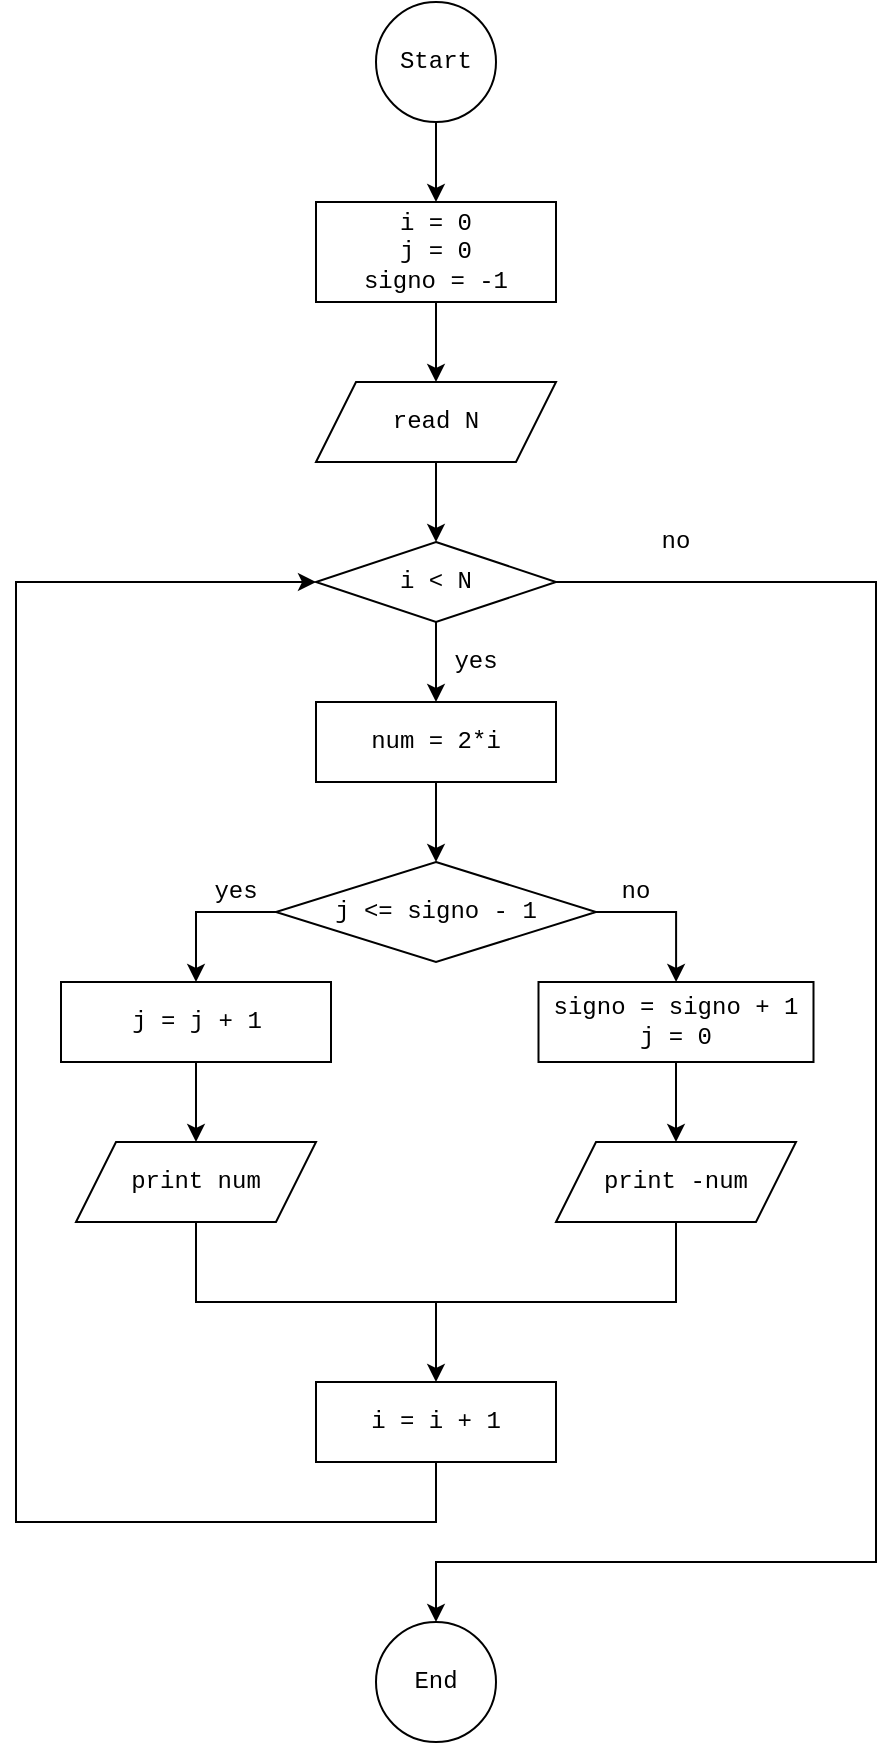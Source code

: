 <mxfile version="17.2.4" type="device"><diagram id="3iBPh0UeM5B4lw9O9ZRp" name="Página-1"><mxGraphModel dx="868" dy="553" grid="1" gridSize="10" guides="1" tooltips="1" connect="1" arrows="1" fold="1" page="1" pageScale="1" pageWidth="827" pageHeight="1169" math="0" shadow="0"><root><mxCell id="0"/><mxCell id="1" parent="0"/><mxCell id="nvZGiXqKE41O6gCBykSV-40" style="edgeStyle=orthogonalEdgeStyle;rounded=0;orthogonalLoop=1;jettySize=auto;html=1;exitX=0.5;exitY=1;exitDx=0;exitDy=0;entryX=0.5;entryY=0;entryDx=0;entryDy=0;endArrow=classic;endFill=1;" parent="1" source="QCJDYo9EbPZSCwsRFX2K-1" target="nvZGiXqKE41O6gCBykSV-28" edge="1"><mxGeometry relative="1" as="geometry"/></mxCell><mxCell id="QCJDYo9EbPZSCwsRFX2K-1" value="Start" style="ellipse;whiteSpace=wrap;html=1;aspect=fixed;fontFamily=Courier New;" parent="1" vertex="1"><mxGeometry x="370" y="130" width="60" height="60" as="geometry"/></mxCell><mxCell id="nvZGiXqKE41O6gCBykSV-19" style="edgeStyle=orthogonalEdgeStyle;rounded=0;orthogonalLoop=1;jettySize=auto;html=1;exitX=0.5;exitY=1;exitDx=0;exitDy=0;entryX=0.5;entryY=0;entryDx=0;entryDy=0;endArrow=classic;endFill=1;" parent="1" source="QCJDYo9EbPZSCwsRFX2K-4" target="dunzjwknVieshdpgVGPI-1" edge="1"><mxGeometry relative="1" as="geometry"><mxPoint x="400" y="400" as="targetPoint"/></mxGeometry></mxCell><mxCell id="QCJDYo9EbPZSCwsRFX2K-4" value="read N" style="shape=parallelogram;perimeter=parallelogramPerimeter;whiteSpace=wrap;html=1;fixedSize=1;fontFamily=Courier New;" parent="1" vertex="1"><mxGeometry x="340" y="320" width="120" height="40" as="geometry"/></mxCell><mxCell id="nvZGiXqKE41O6gCBykSV-103" style="edgeStyle=orthogonalEdgeStyle;rounded=0;orthogonalLoop=1;jettySize=auto;html=1;exitX=1;exitY=0.5;exitDx=0;exitDy=0;entryX=0.5;entryY=0;entryDx=0;entryDy=0;startArrow=none;startFill=0;endArrow=classic;endFill=1;" parent="1" source="dunzjwknVieshdpgVGPI-1" target="dunzjwknVieshdpgVGPI-25" edge="1"><mxGeometry relative="1" as="geometry"><mxPoint x="400" y="830" as="targetPoint"/><Array as="points"><mxPoint x="620" y="420"/><mxPoint x="620" y="910"/><mxPoint x="400" y="910"/></Array></mxGeometry></mxCell><mxCell id="nlRbYAthw5gZ704m5h-i-2" style="edgeStyle=orthogonalEdgeStyle;rounded=0;orthogonalLoop=1;jettySize=auto;html=1;exitX=0.5;exitY=1;exitDx=0;exitDy=0;entryX=0.5;entryY=0;entryDx=0;entryDy=0;" edge="1" parent="1" source="dunzjwknVieshdpgVGPI-1" target="nlRbYAthw5gZ704m5h-i-1"><mxGeometry relative="1" as="geometry"/></mxCell><mxCell id="dunzjwknVieshdpgVGPI-1" value="i &amp;lt; N" style="rhombus;whiteSpace=wrap;html=1;fontFamily=Courier New;" parent="1" vertex="1"><mxGeometry x="340" y="400" width="120" height="40" as="geometry"/></mxCell><mxCell id="dunzjwknVieshdpgVGPI-25" value="End" style="ellipse;whiteSpace=wrap;html=1;aspect=fixed;fontFamily=Courier New;" parent="1" vertex="1"><mxGeometry x="370" y="940" width="60" height="60" as="geometry"/></mxCell><mxCell id="nvZGiXqKE41O6gCBykSV-41" style="edgeStyle=orthogonalEdgeStyle;rounded=0;orthogonalLoop=1;jettySize=auto;html=1;exitX=0.5;exitY=1;exitDx=0;exitDy=0;entryX=0.5;entryY=0;entryDx=0;entryDy=0;endArrow=classic;endFill=1;" parent="1" source="nvZGiXqKE41O6gCBykSV-28" target="QCJDYo9EbPZSCwsRFX2K-4" edge="1"><mxGeometry relative="1" as="geometry"/></mxCell><mxCell id="nvZGiXqKE41O6gCBykSV-28" value="i = 0&lt;br&gt;j = 0&lt;br&gt;signo = -1" style="rounded=0;whiteSpace=wrap;html=1;fontFamily=Courier New;" parent="1" vertex="1"><mxGeometry x="340" y="230" width="120" height="50" as="geometry"/></mxCell><mxCell id="nvZGiXqKE41O6gCBykSV-72" value="yes" style="text;html=1;strokeColor=none;fillColor=none;align=center;verticalAlign=middle;whiteSpace=wrap;rounded=0;fontFamily=Courier New;" parent="1" vertex="1"><mxGeometry x="400" y="450" width="40" height="20" as="geometry"/></mxCell><mxCell id="nvZGiXqKE41O6gCBykSV-76" value="no" style="text;html=1;strokeColor=none;fillColor=none;align=center;verticalAlign=middle;whiteSpace=wrap;rounded=0;fontFamily=Courier New;" parent="1" vertex="1"><mxGeometry x="500" y="390" width="40" height="20" as="geometry"/></mxCell><mxCell id="nlRbYAthw5gZ704m5h-i-10" style="edgeStyle=orthogonalEdgeStyle;rounded=0;orthogonalLoop=1;jettySize=auto;html=1;exitX=0.5;exitY=1;exitDx=0;exitDy=0;entryX=0;entryY=0.5;entryDx=0;entryDy=0;" edge="1" parent="1" source="nvZGiXqKE41O6gCBykSV-83" target="dunzjwknVieshdpgVGPI-1"><mxGeometry relative="1" as="geometry"><Array as="points"><mxPoint x="400" y="890"/><mxPoint x="190" y="890"/><mxPoint x="190" y="420"/></Array></mxGeometry></mxCell><mxCell id="nvZGiXqKE41O6gCBykSV-83" value="i = i + 1" style="rounded=0;whiteSpace=wrap;html=1;fontFamily=Courier New;" parent="1" vertex="1"><mxGeometry x="340" y="820" width="120" height="40" as="geometry"/></mxCell><mxCell id="nlRbYAthw5gZ704m5h-i-4" style="edgeStyle=orthogonalEdgeStyle;rounded=0;orthogonalLoop=1;jettySize=auto;html=1;exitX=0;exitY=0.5;exitDx=0;exitDy=0;entryX=0.5;entryY=0;entryDx=0;entryDy=0;" edge="1" parent="1" source="nvZGiXqKE41O6gCBykSV-84" target="nvZGiXqKE41O6gCBykSV-87"><mxGeometry relative="1" as="geometry"/></mxCell><mxCell id="nlRbYAthw5gZ704m5h-i-5" style="edgeStyle=orthogonalEdgeStyle;rounded=0;orthogonalLoop=1;jettySize=auto;html=1;exitX=1;exitY=0.5;exitDx=0;exitDy=0;" edge="1" parent="1" source="nvZGiXqKE41O6gCBykSV-84" target="nvZGiXqKE41O6gCBykSV-89"><mxGeometry relative="1" as="geometry"/></mxCell><mxCell id="nvZGiXqKE41O6gCBykSV-84" value="j &amp;lt;= signo - 1" style="rhombus;whiteSpace=wrap;html=1;fontFamily=Courier New;" parent="1" vertex="1"><mxGeometry x="320" y="560" width="160" height="50" as="geometry"/></mxCell><mxCell id="nvZGiXqKE41O6gCBykSV-86" value="print num" style="shape=parallelogram;perimeter=parallelogramPerimeter;whiteSpace=wrap;html=1;fixedSize=1;fontFamily=Courier New;" parent="1" vertex="1"><mxGeometry x="220" y="700" width="120" height="40" as="geometry"/></mxCell><mxCell id="nlRbYAthw5gZ704m5h-i-6" style="edgeStyle=orthogonalEdgeStyle;rounded=0;orthogonalLoop=1;jettySize=auto;html=1;exitX=0.5;exitY=1;exitDx=0;exitDy=0;entryX=0.5;entryY=0;entryDx=0;entryDy=0;" edge="1" parent="1" source="nvZGiXqKE41O6gCBykSV-87" target="nvZGiXqKE41O6gCBykSV-86"><mxGeometry relative="1" as="geometry"/></mxCell><mxCell id="nvZGiXqKE41O6gCBykSV-87" value="j = j + 1" style="rounded=0;whiteSpace=wrap;html=1;fontFamily=Courier New;" parent="1" vertex="1"><mxGeometry x="212.5" y="620" width="135" height="40" as="geometry"/></mxCell><mxCell id="nlRbYAthw5gZ704m5h-i-8" style="edgeStyle=orthogonalEdgeStyle;rounded=0;orthogonalLoop=1;jettySize=auto;html=1;exitX=0.5;exitY=1;exitDx=0;exitDy=0;" edge="1" parent="1" source="nvZGiXqKE41O6gCBykSV-88" target="nvZGiXqKE41O6gCBykSV-83"><mxGeometry relative="1" as="geometry"><Array as="points"><mxPoint x="520" y="780"/><mxPoint x="400" y="780"/></Array></mxGeometry></mxCell><mxCell id="nvZGiXqKE41O6gCBykSV-88" value="print -num" style="shape=parallelogram;perimeter=parallelogramPerimeter;whiteSpace=wrap;html=1;fixedSize=1;fontFamily=Courier New;" parent="1" vertex="1"><mxGeometry x="460" y="700" width="120" height="40" as="geometry"/></mxCell><mxCell id="nlRbYAthw5gZ704m5h-i-7" style="edgeStyle=orthogonalEdgeStyle;rounded=0;orthogonalLoop=1;jettySize=auto;html=1;exitX=0.5;exitY=1;exitDx=0;exitDy=0;entryX=0.5;entryY=0;entryDx=0;entryDy=0;" edge="1" parent="1" source="nvZGiXqKE41O6gCBykSV-89" target="nvZGiXqKE41O6gCBykSV-88"><mxGeometry relative="1" as="geometry"/></mxCell><mxCell id="nvZGiXqKE41O6gCBykSV-89" value="&lt;div&gt;signo = signo + 1&lt;/div&gt;&lt;div&gt;j = 0&lt;br&gt;&lt;/div&gt;" style="rounded=0;whiteSpace=wrap;html=1;fontFamily=Courier New;" parent="1" vertex="1"><mxGeometry x="451.25" y="620" width="137.5" height="40" as="geometry"/></mxCell><mxCell id="nvZGiXqKE41O6gCBykSV-98" value="no" style="text;html=1;strokeColor=none;fillColor=none;align=center;verticalAlign=middle;whiteSpace=wrap;rounded=0;fontFamily=Courier New;" parent="1" vertex="1"><mxGeometry x="480" y="565" width="40" height="20" as="geometry"/></mxCell><mxCell id="nvZGiXqKE41O6gCBykSV-99" value="yes" style="text;html=1;strokeColor=none;fillColor=none;align=center;verticalAlign=middle;whiteSpace=wrap;rounded=0;fontFamily=Courier New;" parent="1" vertex="1"><mxGeometry x="280" y="565" width="40" height="20" as="geometry"/></mxCell><mxCell id="nlRbYAthw5gZ704m5h-i-3" style="edgeStyle=orthogonalEdgeStyle;rounded=0;orthogonalLoop=1;jettySize=auto;html=1;exitX=0.5;exitY=1;exitDx=0;exitDy=0;entryX=0.5;entryY=0;entryDx=0;entryDy=0;" edge="1" parent="1" source="nlRbYAthw5gZ704m5h-i-1" target="nvZGiXqKE41O6gCBykSV-84"><mxGeometry relative="1" as="geometry"/></mxCell><mxCell id="nlRbYAthw5gZ704m5h-i-1" value="num = 2*i" style="rounded=0;whiteSpace=wrap;html=1;fontFamily=Courier New;" vertex="1" parent="1"><mxGeometry x="340" y="480" width="120" height="40" as="geometry"/></mxCell><mxCell id="nlRbYAthw5gZ704m5h-i-9" value="" style="endArrow=none;html=1;rounded=0;entryX=0.5;entryY=1;entryDx=0;entryDy=0;" edge="1" parent="1" target="nvZGiXqKE41O6gCBykSV-86"><mxGeometry width="50" height="50" relative="1" as="geometry"><mxPoint x="401" y="780" as="sourcePoint"/><mxPoint x="240" y="850" as="targetPoint"/><Array as="points"><mxPoint x="280" y="780"/></Array></mxGeometry></mxCell></root></mxGraphModel></diagram></mxfile>